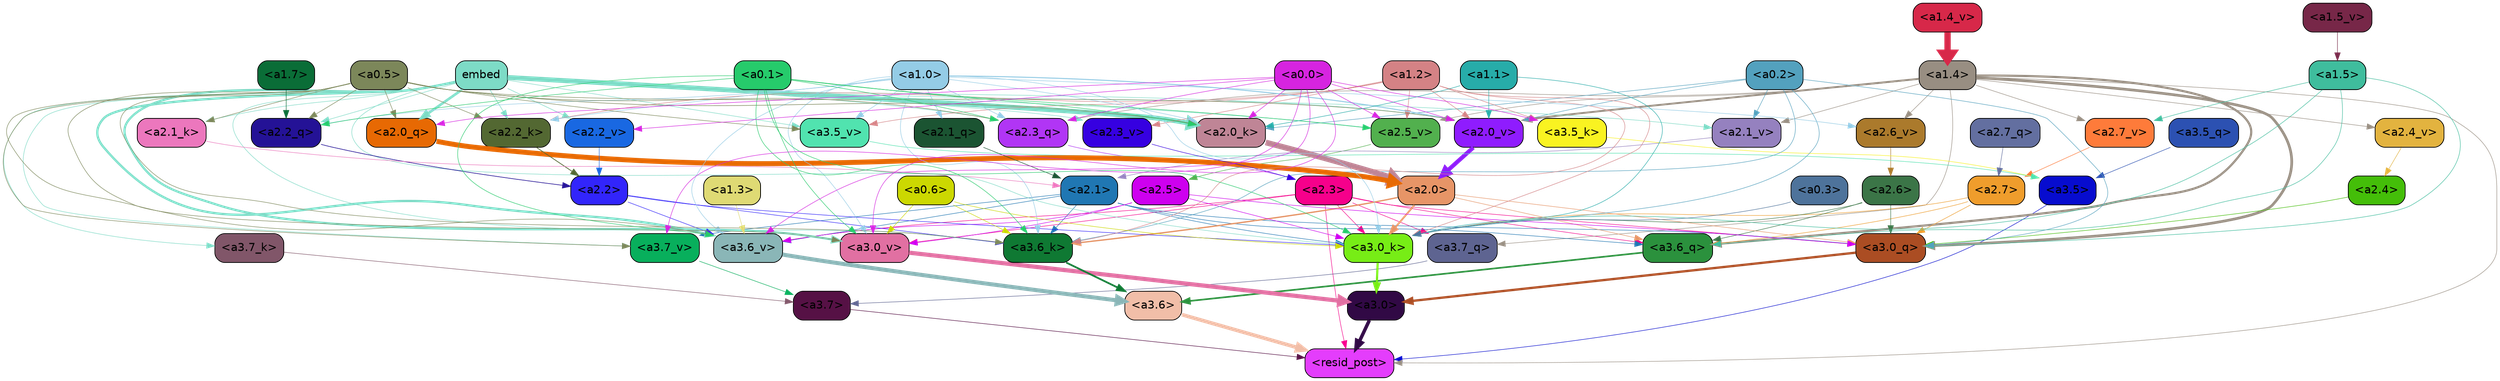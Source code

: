 strict digraph "" {
	graph [bgcolor=transparent,
		layout=dot,
		overlap=false,
		splines=true
	];
	"<a3.7>"	[color=black,
		fillcolor="#561145",
		fontname=Helvetica,
		shape=box,
		style="filled, rounded"];
	"<resid_post>"	[color=black,
		fillcolor="#e43dfc",
		fontname=Helvetica,
		shape=box,
		style="filled, rounded"];
	"<a3.7>" -> "<resid_post>"	[color="#561145",
		penwidth=0.6239100098609924];
	"<a3.6>"	[color=black,
		fillcolor="#f1bea8",
		fontname=Helvetica,
		shape=box,
		style="filled, rounded"];
	"<a3.6>" -> "<resid_post>"	[color="#f1bea8",
		penwidth=4.569062113761902];
	"<a3.5>"	[color=black,
		fillcolor="#070ccf",
		fontname=Helvetica,
		shape=box,
		style="filled, rounded"];
	"<a3.5>" -> "<resid_post>"	[color="#070ccf",
		penwidth=0.6];
	"<a3.0>"	[color=black,
		fillcolor="#310945",
		fontname=Helvetica,
		shape=box,
		style="filled, rounded"];
	"<a3.0>" -> "<resid_post>"	[color="#310945",
		penwidth=4.283544182777405];
	"<a2.3>"	[color=black,
		fillcolor="#f6008b",
		fontname=Helvetica,
		shape=box,
		style="filled, rounded"];
	"<a2.3>" -> "<resid_post>"	[color="#f6008b",
		penwidth=0.6];
	"<a3.7_q>"	[color=black,
		fillcolor="#5e6491",
		fontname=Helvetica,
		shape=box,
		style="filled, rounded"];
	"<a2.3>" -> "<a3.7_q>"	[color="#f6008b",
		penwidth=0.6];
	"<a3.6_q>"	[color=black,
		fillcolor="#2b913d",
		fontname=Helvetica,
		shape=box,
		style="filled, rounded"];
	"<a2.3>" -> "<a3.6_q>"	[color="#f6008b",
		penwidth=0.6];
	"<a3.0_q>"	[color=black,
		fillcolor="#ab4d23",
		fontname=Helvetica,
		shape=box,
		style="filled, rounded"];
	"<a2.3>" -> "<a3.0_q>"	[color="#f6008b",
		penwidth=0.6];
	"<a3.0_k>"	[color=black,
		fillcolor="#77ed16",
		fontname=Helvetica,
		shape=box,
		style="filled, rounded"];
	"<a2.3>" -> "<a3.0_k>"	[color="#f6008b",
		penwidth=0.6];
	"<a3.6_v>"	[color=black,
		fillcolor="#8ab6b7",
		fontname=Helvetica,
		shape=box,
		style="filled, rounded"];
	"<a2.3>" -> "<a3.6_v>"	[color="#f6008b",
		penwidth=0.6];
	"<a3.0_v>"	[color=black,
		fillcolor="#e170a2",
		fontname=Helvetica,
		shape=box,
		style="filled, rounded"];
	"<a2.3>" -> "<a3.0_v>"	[color="#f6008b",
		penwidth=0.6];
	"<a1.4>"	[color=black,
		fillcolor="#988e82",
		fontname=Helvetica,
		shape=box,
		style="filled, rounded"];
	"<a1.4>" -> "<resid_post>"	[color="#988e82",
		penwidth=0.6];
	"<a1.4>" -> "<a3.7_q>"	[color="#988e82",
		penwidth=0.6];
	"<a1.4>" -> "<a3.6_q>"	[color="#988e82",
		penwidth=2.6908124685287476];
	"<a1.4>" -> "<a3.0_q>"	[color="#988e82",
		penwidth=3.32076895236969];
	"<a2.3_q>"	[color=black,
		fillcolor="#b135f5",
		fontname=Helvetica,
		shape=box,
		style="filled, rounded"];
	"<a1.4>" -> "<a2.3_q>"	[color="#988e82",
		penwidth=0.6];
	"<a2.7_v>"	[color=black,
		fillcolor="#fe7b3a",
		fontname=Helvetica,
		shape=box,
		style="filled, rounded"];
	"<a1.4>" -> "<a2.7_v>"	[color="#988e82",
		penwidth=0.6];
	"<a2.6_v>"	[color=black,
		fillcolor="#ab7a2c",
		fontname=Helvetica,
		shape=box,
		style="filled, rounded"];
	"<a1.4>" -> "<a2.6_v>"	[color="#988e82",
		penwidth=0.6];
	"<a2.5_v>"	[color=black,
		fillcolor="#52b04e",
		fontname=Helvetica,
		shape=box,
		style="filled, rounded"];
	"<a1.4>" -> "<a2.5_v>"	[color="#988e82",
		penwidth=0.6];
	"<a2.4_v>"	[color=black,
		fillcolor="#e3b33f",
		fontname=Helvetica,
		shape=box,
		style="filled, rounded"];
	"<a1.4>" -> "<a2.4_v>"	[color="#988e82",
		penwidth=0.6];
	"<a2.1_v>"	[color=black,
		fillcolor="#9581bf",
		fontname=Helvetica,
		shape=box,
		style="filled, rounded"];
	"<a1.4>" -> "<a2.1_v>"	[color="#988e82",
		penwidth=0.6];
	"<a2.0_v>"	[color=black,
		fillcolor="#8f1cfe",
		fontname=Helvetica,
		shape=box,
		style="filled, rounded"];
	"<a1.4>" -> "<a2.0_v>"	[color="#988e82",
		penwidth=2.3065454959869385];
	"<a3.7_q>" -> "<a3.7>"	[color="#5e6491",
		penwidth=0.6];
	"<a3.6_q>" -> "<a3.6>"	[color="#2b913d",
		penwidth=2.03758105635643];
	"<a3.5_q>"	[color=black,
		fillcolor="#2c51b2",
		fontname=Helvetica,
		shape=box,
		style="filled, rounded"];
	"<a3.5_q>" -> "<a3.5>"	[color="#2c51b2",
		penwidth=0.6];
	"<a3.0_q>" -> "<a3.0>"	[color="#ab4d23",
		penwidth=2.8638100624084473];
	"<a3.7_k>"	[color=black,
		fillcolor="#815669",
		fontname=Helvetica,
		shape=box,
		style="filled, rounded"];
	"<a3.7_k>" -> "<a3.7>"	[color="#815669",
		penwidth=0.6];
	"<a3.6_k>"	[color=black,
		fillcolor="#0f7933",
		fontname=Helvetica,
		shape=box,
		style="filled, rounded"];
	"<a3.6_k>" -> "<a3.6>"	[color="#0f7933",
		penwidth=2.174198240041733];
	"<a3.5_k>"	[color=black,
		fillcolor="#f9f321",
		fontname=Helvetica,
		shape=box,
		style="filled, rounded"];
	"<a3.5_k>" -> "<a3.5>"	[color="#f9f321",
		penwidth=0.6];
	"<a3.0_k>" -> "<a3.0>"	[color="#77ed16",
		penwidth=2.6274144649505615];
	"<a3.7_v>"	[color=black,
		fillcolor="#08af5c",
		fontname=Helvetica,
		shape=box,
		style="filled, rounded"];
	"<a3.7_v>" -> "<a3.7>"	[color="#08af5c",
		penwidth=0.6];
	"<a3.6_v>" -> "<a3.6>"	[color="#8ab6b7",
		penwidth=5.002329230308533];
	"<a3.5_v>"	[color=black,
		fillcolor="#51e3af",
		fontname=Helvetica,
		shape=box,
		style="filled, rounded"];
	"<a3.5_v>" -> "<a3.5>"	[color="#51e3af",
		penwidth=0.6];
	"<a3.0_v>" -> "<a3.0>"	[color="#e170a2",
		penwidth=5.188832879066467];
	"<a2.7>"	[color=black,
		fillcolor="#ef9d2c",
		fontname=Helvetica,
		shape=box,
		style="filled, rounded"];
	"<a2.7>" -> "<a3.6_q>"	[color="#ef9d2c",
		penwidth=0.6];
	"<a2.7>" -> "<a3.0_q>"	[color="#ef9d2c",
		penwidth=0.6];
	"<a2.7>" -> "<a3.0_k>"	[color="#ef9d2c",
		penwidth=0.6];
	"<a2.6>"	[color=black,
		fillcolor="#3b7547",
		fontname=Helvetica,
		shape=box,
		style="filled, rounded"];
	"<a2.6>" -> "<a3.6_q>"	[color="#3b7547",
		penwidth=0.6];
	"<a2.6>" -> "<a3.0_q>"	[color="#3b7547",
		penwidth=0.6];
	"<a2.6>" -> "<a3.0_k>"	[color="#3b7547",
		penwidth=0.6];
	"<a2.1>"	[color=black,
		fillcolor="#2077b3",
		fontname=Helvetica,
		shape=box,
		style="filled, rounded"];
	"<a2.1>" -> "<a3.6_q>"	[color="#2077b3",
		penwidth=0.6];
	"<a2.1>" -> "<a3.0_q>"	[color="#2077b3",
		penwidth=0.6];
	"<a2.1>" -> "<a3.6_k>"	[color="#2077b3",
		penwidth=0.6];
	"<a2.1>" -> "<a3.0_k>"	[color="#2077b3",
		penwidth=0.6];
	"<a2.1>" -> "<a3.7_v>"	[color="#2077b3",
		penwidth=0.6];
	"<a2.1>" -> "<a3.6_v>"	[color="#2077b3",
		penwidth=0.6];
	"<a2.0>"	[color=black,
		fillcolor="#e79567",
		fontname=Helvetica,
		shape=box,
		style="filled, rounded"];
	"<a2.0>" -> "<a3.6_q>"	[color="#e79567",
		penwidth=0.6];
	"<a2.0>" -> "<a3.0_q>"	[color="#e79567",
		penwidth=0.6];
	"<a2.0>" -> "<a3.6_k>"	[color="#e79567",
		penwidth=1.6254686117172241];
	"<a2.0>" -> "<a3.0_k>"	[color="#e79567",
		penwidth=2.182972814887762];
	"<a1.5>"	[color=black,
		fillcolor="#3fbd9d",
		fontname=Helvetica,
		shape=box,
		style="filled, rounded"];
	"<a1.5>" -> "<a3.6_q>"	[color="#3fbd9d",
		penwidth=0.6];
	"<a1.5>" -> "<a3.0_q>"	[color="#3fbd9d",
		penwidth=0.6];
	"<a1.5>" -> "<a3.0_k>"	[color="#3fbd9d",
		penwidth=0.6];
	"<a1.5>" -> "<a2.7_v>"	[color="#3fbd9d",
		penwidth=0.6];
	"<a2.5>"	[color=black,
		fillcolor="#ce00ef",
		fontname=Helvetica,
		shape=box,
		style="filled, rounded"];
	"<a2.5>" -> "<a3.0_q>"	[color="#ce00ef",
		penwidth=0.6];
	"<a2.5>" -> "<a3.0_k>"	[color="#ce00ef",
		penwidth=0.6];
	"<a2.5>" -> "<a3.6_v>"	[color="#ce00ef",
		penwidth=0.6];
	"<a2.5>" -> "<a3.0_v>"	[color="#ce00ef",
		penwidth=0.6];
	"<a2.4>"	[color=black,
		fillcolor="#44be09",
		fontname=Helvetica,
		shape=box,
		style="filled, rounded"];
	"<a2.4>" -> "<a3.0_q>"	[color="#44be09",
		penwidth=0.6];
	"<a0.2>"	[color=black,
		fillcolor="#53a1be",
		fontname=Helvetica,
		shape=box,
		style="filled, rounded"];
	"<a0.2>" -> "<a3.0_q>"	[color="#53a1be",
		penwidth=0.6];
	"<a0.2>" -> "<a3.6_k>"	[color="#53a1be",
		penwidth=0.6];
	"<a0.2>" -> "<a3.0_k>"	[color="#53a1be",
		penwidth=0.6];
	"<a2.0_k>"	[color=black,
		fillcolor="#bf8596",
		fontname=Helvetica,
		shape=box,
		style="filled, rounded"];
	"<a0.2>" -> "<a2.0_k>"	[color="#53a1be",
		penwidth=0.6];
	"<a0.2>" -> "<a2.1_v>"	[color="#53a1be",
		penwidth=0.6];
	"<a0.2>" -> "<a2.0_v>"	[color="#53a1be",
		penwidth=0.6];
	embed	[color=black,
		fillcolor="#7ddbc6",
		fontname=Helvetica,
		shape=box,
		style="filled, rounded"];
	embed -> "<a3.7_k>"	[color="#7ddbc6",
		penwidth=0.6];
	embed -> "<a3.6_k>"	[color="#7ddbc6",
		penwidth=0.6];
	embed -> "<a3.0_k>"	[color="#7ddbc6",
		penwidth=0.6];
	embed -> "<a3.7_v>"	[color="#7ddbc6",
		penwidth=0.6];
	embed -> "<a3.6_v>"	[color="#7ddbc6",
		penwidth=2.809220314025879];
	embed -> "<a3.5_v>"	[color="#7ddbc6",
		penwidth=0.6];
	embed -> "<a3.0_v>"	[color="#7ddbc6",
		penwidth=2.754121422767639];
	embed -> "<a2.3_q>"	[color="#7ddbc6",
		penwidth=0.6];
	"<a2.2_q>"	[color=black,
		fillcolor="#241296",
		fontname=Helvetica,
		shape=box,
		style="filled, rounded"];
	embed -> "<a2.2_q>"	[color="#7ddbc6",
		penwidth=0.6];
	"<a2.0_q>"	[color=black,
		fillcolor="#e76903",
		fontname=Helvetica,
		shape=box,
		style="filled, rounded"];
	embed -> "<a2.0_q>"	[color="#7ddbc6",
		penwidth=3.102177858352661];
	"<a2.2_k>"	[color=black,
		fillcolor="#536832",
		fontname=Helvetica,
		shape=box,
		style="filled, rounded"];
	embed -> "<a2.2_k>"	[color="#7ddbc6",
		penwidth=0.6805839538574219];
	"<a2.1_k>"	[color=black,
		fillcolor="#ec77bd",
		fontname=Helvetica,
		shape=box,
		style="filled, rounded"];
	embed -> "<a2.1_k>"	[color="#7ddbc6",
		penwidth=0.6];
	embed -> "<a2.0_k>"	[color="#7ddbc6",
		penwidth=5.977519929409027];
	embed -> "<a2.5_v>"	[color="#7ddbc6",
		penwidth=0.6];
	"<a2.3_v>"	[color=black,
		fillcolor="#3600e1",
		fontname=Helvetica,
		shape=box,
		style="filled, rounded"];
	embed -> "<a2.3_v>"	[color="#7ddbc6",
		penwidth=0.6];
	"<a2.2_v>"	[color=black,
		fillcolor="#1968e2",
		fontname=Helvetica,
		shape=box,
		style="filled, rounded"];
	embed -> "<a2.2_v>"	[color="#7ddbc6",
		penwidth=0.6436443328857422];
	embed -> "<a2.1_v>"	[color="#7ddbc6",
		penwidth=0.6];
	embed -> "<a2.0_v>"	[color="#7ddbc6",
		penwidth=0.6];
	"<a2.2>"	[color=black,
		fillcolor="#3225fb",
		fontname=Helvetica,
		shape=box,
		style="filled, rounded"];
	"<a2.2>" -> "<a3.6_k>"	[color="#3225fb",
		penwidth=0.6];
	"<a2.2>" -> "<a3.0_k>"	[color="#3225fb",
		penwidth=0.6065438985824585];
	"<a2.2>" -> "<a3.6_v>"	[color="#3225fb",
		penwidth=0.6];
	"<a1.2>"	[color=black,
		fillcolor="#d48285",
		fontname=Helvetica,
		shape=box,
		style="filled, rounded"];
	"<a1.2>" -> "<a3.6_k>"	[color="#d48285",
		penwidth=0.6];
	"<a1.2>" -> "<a3.5_k>"	[color="#d48285",
		penwidth=0.6];
	"<a1.2>" -> "<a3.0_k>"	[color="#d48285",
		penwidth=0.6];
	"<a1.2>" -> "<a3.5_v>"	[color="#d48285",
		penwidth=0.6];
	"<a1.2>" -> "<a2.2_k>"	[color="#d48285",
		penwidth=0.6];
	"<a1.2>" -> "<a2.5_v>"	[color="#d48285",
		penwidth=0.6];
	"<a1.2>" -> "<a2.3_v>"	[color="#d48285",
		penwidth=0.6];
	"<a1.2>" -> "<a2.0_v>"	[color="#d48285",
		penwidth=0.6];
	"<a1.0>"	[color=black,
		fillcolor="#94cce6",
		fontname=Helvetica,
		shape=box,
		style="filled, rounded"];
	"<a1.0>" -> "<a3.6_k>"	[color="#94cce6",
		penwidth=0.6];
	"<a1.0>" -> "<a3.0_k>"	[color="#94cce6",
		penwidth=0.6];
	"<a1.0>" -> "<a3.6_v>"	[color="#94cce6",
		penwidth=0.6];
	"<a1.0>" -> "<a3.5_v>"	[color="#94cce6",
		penwidth=0.6];
	"<a1.0>" -> "<a3.0_v>"	[color="#94cce6",
		penwidth=0.6];
	"<a1.0>" -> "<a2.3_q>"	[color="#94cce6",
		penwidth=0.6];
	"<a1.0>" -> "<a2.2_q>"	[color="#94cce6",
		penwidth=0.6];
	"<a2.1_q>"	[color=black,
		fillcolor="#1b5432",
		fontname=Helvetica,
		shape=box,
		style="filled, rounded"];
	"<a1.0>" -> "<a2.1_q>"	[color="#94cce6",
		penwidth=0.6];
	"<a1.0>" -> "<a2.2_k>"	[color="#94cce6",
		penwidth=0.6];
	"<a1.0>" -> "<a2.0_k>"	[color="#94cce6",
		penwidth=0.6];
	"<a1.0>" -> "<a2.6_v>"	[color="#94cce6",
		penwidth=0.6];
	"<a1.0>" -> "<a2.0_v>"	[color="#94cce6",
		penwidth=1.2192587852478027];
	"<a0.6>"	[color=black,
		fillcolor="#ccd801",
		fontname=Helvetica,
		shape=box,
		style="filled, rounded"];
	"<a0.6>" -> "<a3.6_k>"	[color="#ccd801",
		penwidth=0.6];
	"<a0.6>" -> "<a3.0_k>"	[color="#ccd801",
		penwidth=0.6];
	"<a0.6>" -> "<a3.0_v>"	[color="#ccd801",
		penwidth=0.6];
	"<a0.5>"	[color=black,
		fillcolor="#7c875a",
		fontname=Helvetica,
		shape=box,
		style="filled, rounded"];
	"<a0.5>" -> "<a3.6_k>"	[color="#7c875a",
		penwidth=0.6];
	"<a0.5>" -> "<a3.7_v>"	[color="#7c875a",
		penwidth=0.6];
	"<a0.5>" -> "<a3.6_v>"	[color="#7c875a",
		penwidth=0.6];
	"<a0.5>" -> "<a3.5_v>"	[color="#7c875a",
		penwidth=0.6];
	"<a0.5>" -> "<a3.0_v>"	[color="#7c875a",
		penwidth=0.6120390892028809];
	"<a0.5>" -> "<a2.3_q>"	[color="#7c875a",
		penwidth=0.6];
	"<a0.5>" -> "<a2.2_q>"	[color="#7c875a",
		penwidth=0.6];
	"<a0.5>" -> "<a2.0_q>"	[color="#7c875a",
		penwidth=0.6];
	"<a0.5>" -> "<a2.2_k>"	[color="#7c875a",
		penwidth=0.6];
	"<a0.5>" -> "<a2.1_k>"	[color="#7c875a",
		penwidth=0.6];
	"<a0.5>" -> "<a2.0_k>"	[color="#7c875a",
		penwidth=0.658348560333252];
	"<a0.5>" -> "<a2.0_v>"	[color="#7c875a",
		penwidth=0.6];
	"<a0.1>"	[color=black,
		fillcolor="#26cb6b",
		fontname=Helvetica,
		shape=box,
		style="filled, rounded"];
	"<a0.1>" -> "<a3.6_k>"	[color="#26cb6b",
		penwidth=0.6];
	"<a0.1>" -> "<a3.0_k>"	[color="#26cb6b",
		penwidth=0.6];
	"<a0.1>" -> "<a3.6_v>"	[color="#26cb6b",
		penwidth=0.6];
	"<a0.1>" -> "<a3.0_v>"	[color="#26cb6b",
		penwidth=0.6];
	"<a0.1>" -> "<a2.3_q>"	[color="#26cb6b",
		penwidth=0.6];
	"<a0.1>" -> "<a2.2_q>"	[color="#26cb6b",
		penwidth=0.6];
	"<a0.1>" -> "<a2.0_k>"	[color="#26cb6b",
		penwidth=0.6];
	"<a0.1>" -> "<a2.5_v>"	[color="#26cb6b",
		penwidth=0.6];
	"<a0.0>"	[color=black,
		fillcolor="#d624e0",
		fontname=Helvetica,
		shape=box,
		style="filled, rounded"];
	"<a0.0>" -> "<a3.5_k>"	[color="#d624e0",
		penwidth=0.6];
	"<a0.0>" -> "<a3.7_v>"	[color="#d624e0",
		penwidth=0.6];
	"<a0.0>" -> "<a3.6_v>"	[color="#d624e0",
		penwidth=0.6];
	"<a0.0>" -> "<a3.0_v>"	[color="#d624e0",
		penwidth=0.6];
	"<a0.0>" -> "<a2.3_q>"	[color="#d624e0",
		penwidth=0.6];
	"<a0.0>" -> "<a2.0_q>"	[color="#d624e0",
		penwidth=0.6];
	"<a0.0>" -> "<a2.0_k>"	[color="#d624e0",
		penwidth=0.6];
	"<a0.0>" -> "<a2.5_v>"	[color="#d624e0",
		penwidth=0.6];
	"<a0.0>" -> "<a2.2_v>"	[color="#d624e0",
		penwidth=0.6];
	"<a0.0>" -> "<a2.0_v>"	[color="#d624e0",
		penwidth=0.6];
	"<a1.1>"	[color=black,
		fillcolor="#27aca9",
		fontname=Helvetica,
		shape=box,
		style="filled, rounded"];
	"<a1.1>" -> "<a3.0_k>"	[color="#27aca9",
		penwidth=0.6];
	"<a1.1>" -> "<a2.0_k>"	[color="#27aca9",
		penwidth=0.6];
	"<a1.1>" -> "<a2.0_v>"	[color="#27aca9",
		penwidth=0.6];
	"<a0.3>"	[color=black,
		fillcolor="#4e739b",
		fontname=Helvetica,
		shape=box,
		style="filled, rounded"];
	"<a0.3>" -> "<a3.0_k>"	[color="#4e739b",
		penwidth=0.6];
	"<a1.3>"	[color=black,
		fillcolor="#dfda74",
		fontname=Helvetica,
		shape=box,
		style="filled, rounded"];
	"<a1.3>" -> "<a3.6_v>"	[color="#dfda74",
		penwidth=0.6];
	"<a2.7_q>"	[color=black,
		fillcolor="#636fa0",
		fontname=Helvetica,
		shape=box,
		style="filled, rounded"];
	"<a2.7_q>" -> "<a2.7>"	[color="#636fa0",
		penwidth=0.6];
	"<a2.3_q>" -> "<a2.3>"	[color="#b135f5",
		penwidth=0.6];
	"<a2.2_q>" -> "<a2.2>"	[color="#241296",
		penwidth=0.7585353851318359];
	"<a2.1_q>" -> "<a2.1>"	[color="#1b5432",
		penwidth=0.6];
	"<a2.0_q>" -> "<a2.0>"	[color="#e76903",
		penwidth=6.189085364341736];
	"<a2.2_k>" -> "<a2.2>"	[color="#536832",
		penwidth=0.87534499168396];
	"<a2.1_k>" -> "<a2.1>"	[color="#ec77bd",
		penwidth=0.6];
	"<a2.0_k>" -> "<a2.0>"	[color="#bf8596",
		penwidth=7.056803464889526];
	"<a2.7_v>" -> "<a2.7>"	[color="#fe7b3a",
		penwidth=0.6];
	"<a2.6_v>" -> "<a2.6>"	[color="#ab7a2c",
		penwidth=0.6];
	"<a2.5_v>" -> "<a2.5>"	[color="#52b04e",
		penwidth=0.6];
	"<a2.4_v>" -> "<a2.4>"	[color="#e3b33f",
		penwidth=0.6];
	"<a2.3_v>" -> "<a2.3>"	[color="#3600e1",
		penwidth=0.6];
	"<a2.2_v>" -> "<a2.2>"	[color="#1968e2",
		penwidth=0.6];
	"<a2.1_v>" -> "<a2.1>"	[color="#9581bf",
		penwidth=0.6];
	"<a2.0_v>" -> "<a2.0>"	[color="#8f1cfe",
		penwidth=5.12138295173645];
	"<a1.7>"	[color=black,
		fillcolor="#0a6d37",
		fontname=Helvetica,
		shape=box,
		style="filled, rounded"];
	"<a1.7>" -> "<a2.2_q>"	[color="#0a6d37",
		penwidth=0.6];
	"<a1.5_v>"	[color=black,
		fillcolor="#772748",
		fontname=Helvetica,
		shape=box,
		style="filled, rounded"];
	"<a1.5_v>" -> "<a1.5>"	[color="#772748",
		penwidth=0.6];
	"<a1.4_v>"	[color=black,
		fillcolor="#d72849",
		fontname=Helvetica,
		shape=box,
		style="filled, rounded"];
	"<a1.4_v>" -> "<a1.4>"	[color="#d72849",
		penwidth=7.850657939910889];
}

